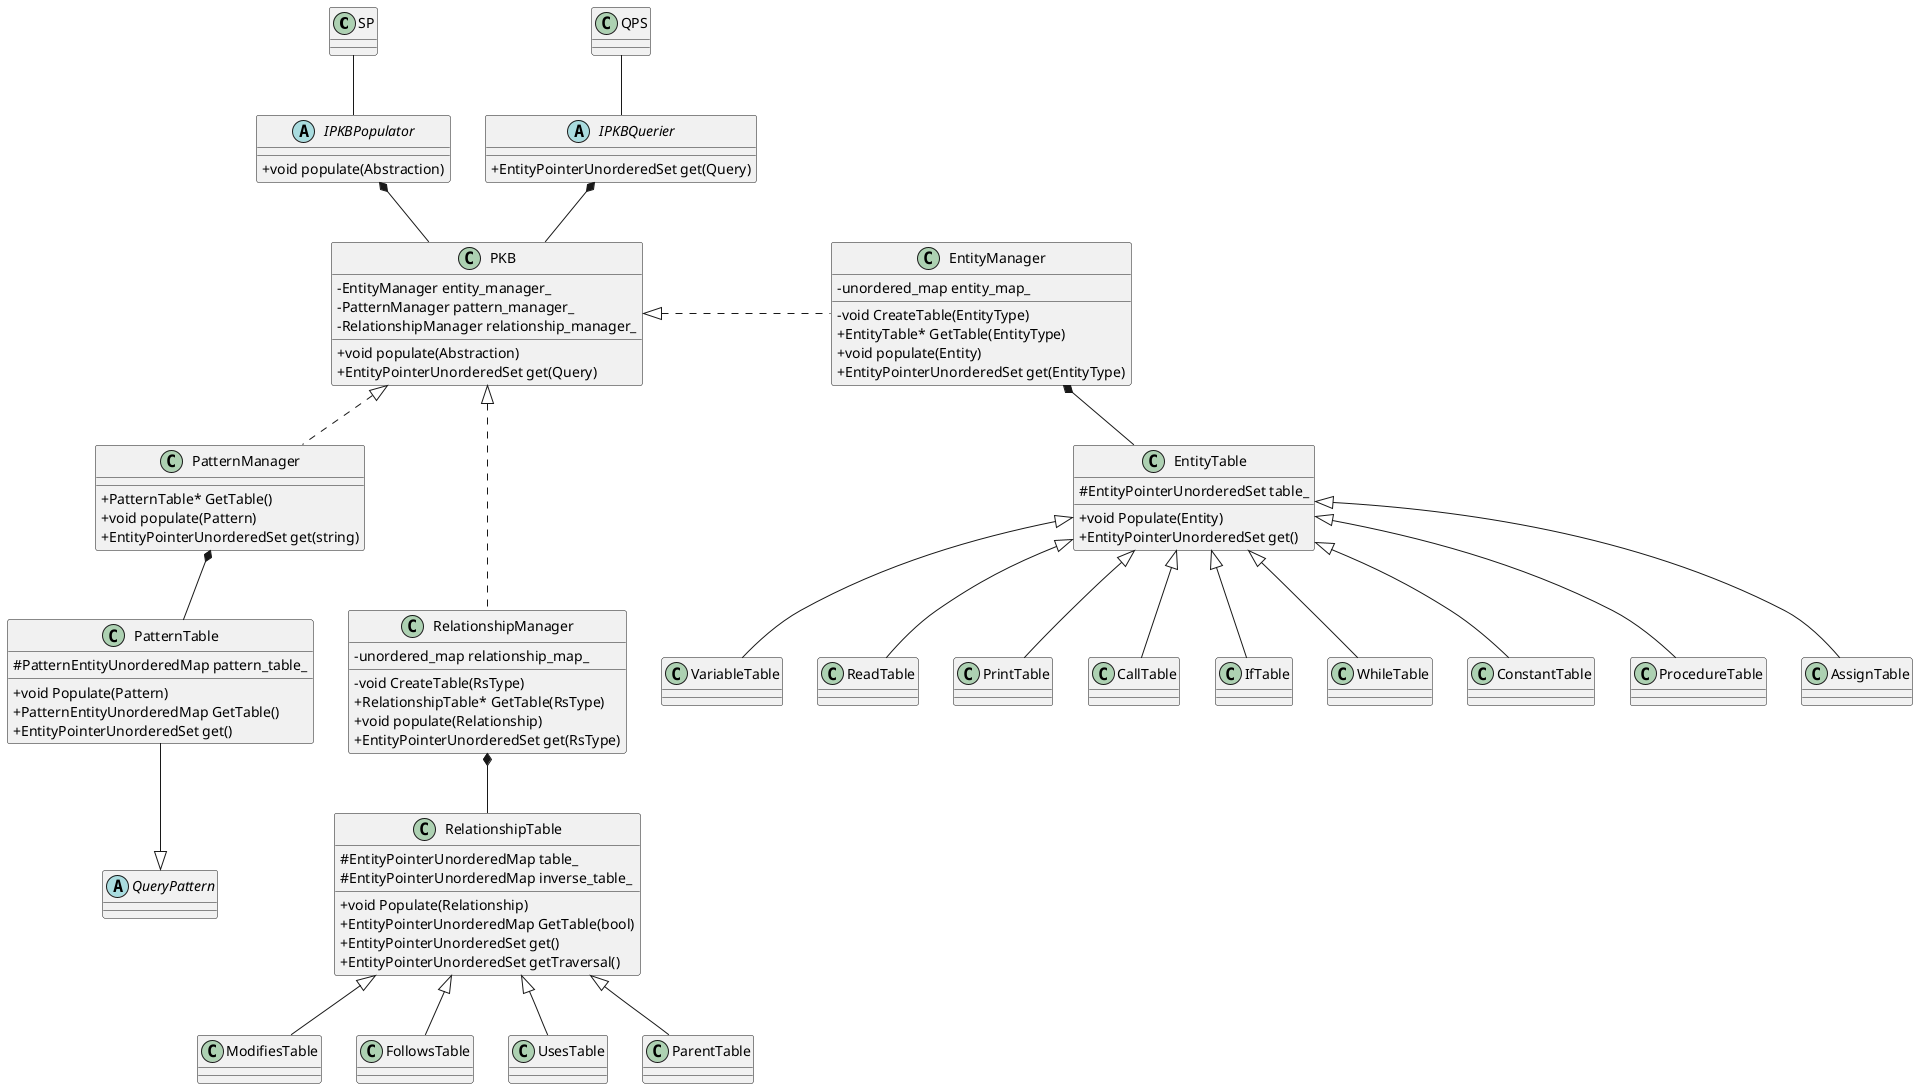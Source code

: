 @startuml
skinparam classAttributeIconSize 0

class SP
class QPS
class PKB

abstract class IPKBPopulator {
	+void populate(Abstraction)
}

abstract class IPKBQuerier {
	+EntityPointerUnorderedSet get(Query)
}

class PKB {
    -EntityManager entity_manager_
    -PatternManager pattern_manager_
    -RelationshipManager relationship_manager_
    +void populate(Abstraction)
    +EntityPointerUnorderedSet get(Query)
}

class EntityManager {
    -unordered_map entity_map_ 
    -void CreateTable(EntityType)
    +EntityTable* GetTable(EntityType) 
    +void populate(Entity)
    +EntityPointerUnorderedSet get(EntityType)
}

class RelationshipManager {
    -unordered_map relationship_map_
    -void CreateTable(RsType)
    +RelationshipTable* GetTable(RsType) 
    +void populate(Relationship)
    +EntityPointerUnorderedSet get(RsType)
}

class PatternManager {
    +PatternTable* GetTable()
    +void populate(Pattern)
    +EntityPointerUnorderedSet get(string)
}

class RelationshipTable {
    #EntityPointerUnorderedMap table_
    #EntityPointerUnorderedMap inverse_table_
    +void Populate(Relationship)
    +EntityPointerUnorderedMap GetTable(bool)
    +EntityPointerUnorderedSet get()
    +EntityPointerUnorderedSet getTraversal()
}

class EntityTable {
    #EntityPointerUnorderedSet table_
    +void Populate(Entity)
    +EntityPointerUnorderedSet get()
}

class PatternTable {
    #PatternEntityUnorderedMap pattern_table_
    +void Populate(Pattern)
    +PatternEntityUnorderedMap GetTable()
    +EntityPointerUnorderedSet get()
}

abstract class "QueryPattern"

class VariableTable {
}

class ReadTable {
}

class PrintTable {
}

class CallTable {
}

class IfTable {
}

class WhileTable {
}

class ConstantTable {
}

class ProcedureTable {
}

class AssignTable {
}

class ModifiesTable {
}

class FollowsTable {
}  

class UsesTable {
}

class ParentTable {
} 

IPKBPopulator *-down- PKB
IPKBQuerier *-down- PKB
SP -down- IPKBPopulator
QPS -down- IPKBQuerier

PKB <|.down EntityManager
PKB <|.down.  PatternManager
PKB <|.down.. RelationshipManager

EntityTable -up-* EntityManager

VariableTable -up-|> EntityTable
ReadTable -up-|> EntityTable
PrintTable -up-|> EntityTable
CallTable -up-|> EntityTable
IfTable -up-|> EntityTable
WhileTable -up-|> EntityTable
ConstantTable -up-|> EntityTable
ProcedureTable -up-|> EntityTable
AssignTable -up-|> EntityTable

RelationshipTable -up-* RelationshipManager 

ModifiesTable -up-|> RelationshipTable
FollowsTable -up-|> RelationshipTable 
UsesTable -up-|> RelationshipTable
ParentTable -up-|> RelationshipTable 

PatternTable -up-* PatternManager
PatternTable -down-|> QueryPattern

@enduml